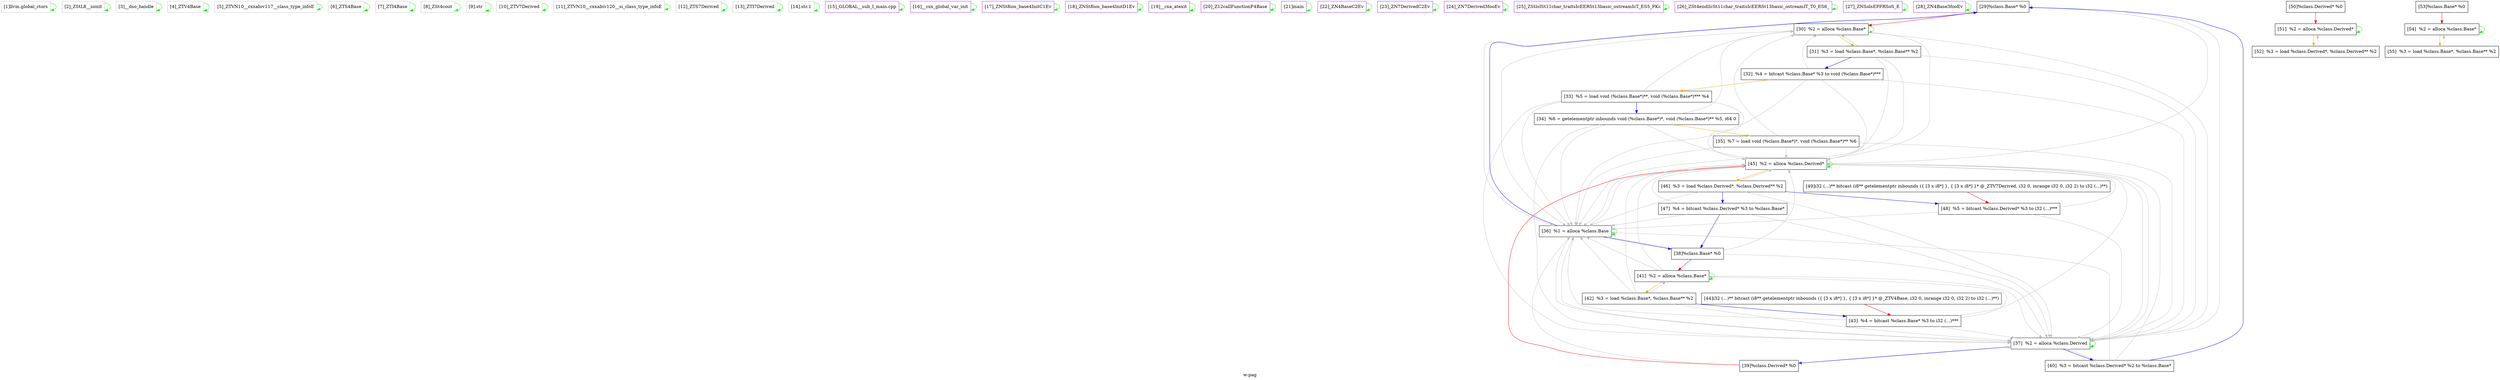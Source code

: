 digraph "w-pag"{
	label="w-pag";


	// Define the nodes
	N1 [shape=rectangle, color=grey,label="[1]llvm.global_ctors"];
	N2 [shape=rectangle, color=grey,label="[2]_ZStL8__ioinit"];
	N3 [shape=rectangle, color=grey,label="[3]__dso_handle"];
	N4 [shape=rectangle, color=grey,label="[4]_ZTV4Base"];
	N5 [shape=rectangle, color=grey,label="[5]_ZTVN10__cxxabiv117__class_type_infoE"];
	N6 [shape=rectangle, color=grey,label="[6]_ZTS4Base"];
	N7 [shape=rectangle, color=grey,label="[7]_ZTI4Base"];
	N8 [shape=rectangle, color=grey,label="[8]_ZSt4cout"];
	N9 [shape=rectangle, color=grey,label="[9].str"];
	N10 [shape=rectangle, color=grey,label="[10]_ZTV7Derived"];
	N11 [shape=rectangle, color=grey,label="[11]_ZTVN10__cxxabiv120__si_class_type_infoE"];
	N12 [shape=rectangle, color=grey,label="[12]_ZTS7Derived"];
	N13 [shape=rectangle, color=grey,label="[13]_ZTI7Derived"];
	N14 [shape=rectangle, color=grey,label="[14].str.1"];
	N15 [shape=rectangle, color=purple,label="[15]_GLOBAL__sub_I_main.cpp"];
	N16 [shape=rectangle, color=purple,label="[16]__cxx_global_var_init"];
	N17 [shape=rectangle, color=purple,label="[17]_ZNSt8ios_base4InitC1Ev"];
	N18 [shape=rectangle, color=purple,label="[18]_ZNSt8ios_base4InitD1Ev"];
	N19 [shape=rectangle, color=purple,label="[19]__cxa_atexit"];
	N20 [shape=rectangle, color=purple,label="[20]_Z12callFunctionP4Base"];
	N21 [shape=rectangle, color=purple,label="[21]main"];
	N22 [shape=rectangle, color=purple,label="[22]_ZN4BaseC2Ev"];
	N23 [shape=rectangle, color=purple,label="[23]_ZN7DerivedC2Ev"];
	N24 [shape=rectangle, color=purple,label="[24]_ZN7Derived3fooEv"];
	N25 [shape=rectangle, color=purple,label="[25]_ZStlsISt11char_traitsIcEERSt13basic_ostreamIcT_ES5_PKc"];
	N26 [shape=rectangle, color=purple,label="[26]_ZSt4endlIcSt11char_traitsIcEERSt13basic_ostreamIT_T0_ES6_"];
	N27 [shape=rectangle, color=purple,label="[27]_ZNSolsEPFRSoS_E"];
	N28 [shape=rectangle, color=purple,label="[28]_ZN4Base3fooEv"];
	N29 [shape=rectangle, color=black,label="[29]%class.Base* %0"];
	N30 [shape=rectangle, color=black,label="[30]  %2 = alloca %class.Base*"];
	N31 [shape=rectangle, color=black,label="[31]  %3 = load %class.Base*, %class.Base** %2"];
	N32 [shape=rectangle, color=black,label="[32]  %4 = bitcast %class.Base* %3 to void (%class.Base*)***"];
	N33 [shape=rectangle, color=black,label="[33]  %5 = load void (%class.Base*)**, void (%class.Base*)*** %4"];
	N34 [shape=rectangle, color=black,label="[34]  %6 = getelementptr inbounds void (%class.Base*)*, void (%class.Base*)** %5, i64 0"];
	N35 [shape=rectangle, color=black,label="[35]  %7 = load void (%class.Base*)*, void (%class.Base*)** %6"];
	N36 [shape=rectangle, color=black,label="[36]  %1 = alloca %class.Base"];
	N37 [shape=rectangle, color=black,label="[37]  %2 = alloca %class.Derived"];
	N38 [shape=rectangle, color=black,label="[38]%class.Base* %0"];
	N39 [shape=rectangle, color=black,label="[39]%class.Derived* %0"];
	N40 [shape=rectangle, color=black,label="[40]  %3 = bitcast %class.Derived* %2 to %class.Base*"];
	N41 [shape=rectangle, color=black,label="[41]  %2 = alloca %class.Base*"];
	N42 [shape=rectangle, color=black,label="[42]  %3 = load %class.Base*, %class.Base** %2"];
	N43 [shape=rectangle, color=black,label="[43]  %4 = bitcast %class.Base* %3 to i32 (...)***"];
	N44 [shape=rectangle, color=black,label="[44]i32 (...)** bitcast (i8** getelementptr inbounds ({ [3 x i8*] }, { [3 x i8*] }* @_ZTV4Base, i32 0, inrange i32 0, i32 2) to i32 (...)**)"];
	N45 [shape=rectangle, color=black,label="[45]  %2 = alloca %class.Derived*"];
	N46 [shape=rectangle, color=black,label="[46]  %3 = load %class.Derived*, %class.Derived** %2"];
	N47 [shape=rectangle, color=black,label="[47]  %4 = bitcast %class.Derived* %3 to %class.Base*"];
	N48 [shape=rectangle, color=black,label="[48]  %5 = bitcast %class.Derived* %3 to i32 (...)***"];
	N49 [shape=rectangle, color=black,label="[49]i32 (...)** bitcast (i8** getelementptr inbounds ({ [3 x i8*] }, { [3 x i8*] }* @_ZTV7Derived, i32 0, inrange i32 0, i32 2) to i32 (...)**)"];
	N50 [shape=rectangle, color=black,label="[50]%class.Derived* %0"];
	N51 [shape=rectangle, color=black,label="[51]  %2 = alloca %class.Derived*"];
	N52 [shape=rectangle, color=black,label="[52]  %3 = load %class.Derived*, %class.Derived** %2"];
	N53 [shape=rectangle, color=black,label="[53]%class.Base* %0"];
	N54 [shape=rectangle, color=black,label="[54]  %2 = alloca %class.Base*"];
	N55 [shape=rectangle, color=black,label="[55]  %3 = load %class.Base*, %class.Base** %2"];


	// Define the edges
	N1 -> N1[color=green,label=""];
	N2 -> N2[color=green,label=""];
	N3 -> N3[color=green,label=""];
	N4 -> N4[color=green,label=""];
	N5 -> N5[color=green,label=""];
	N6 -> N6[color=green,label=""];
	N7 -> N7[color=green,label=""];
	N8 -> N8[color=green,label=""];
	N9 -> N9[color=green,label=""];
	N10 -> N10[color=green,label=""];
	N11 -> N11[color=green,label=""];
	N12 -> N12[color=green,label=""];
	N13 -> N13[color=green,label=""];
	N14 -> N14[color=green,label=""];
	N15 -> N15[color=green,label=""];
	N16 -> N16[color=green,label=""];
	N17 -> N17[color=green,label=""];
	N18 -> N18[color=green,label=""];
	N19 -> N19[color=green,label=""];
	N20 -> N20[color=green,label=""];
	N21 -> N21[color=green,label=""];
	N22 -> N22[color=green,label=""];
	N23 -> N23[color=green,label=""];
	N24 -> N24[color=green,label=""];
	N25 -> N25[color=green,label=""];
	N26 -> N26[color=green,label=""];
	N27 -> N27[color=green,label=""];
	N28 -> N28[color=green,label=""];
	N29 -> N30[color=red,label=""];
	N29 -> N36[color=grey,label=""];
	N29 -> N37[color=grey,label=""];
	N29 -> N45[color=grey,label=""];
	N30 -> N30[color=green,label=""];
	N30 -> N31[color=orange,label=""];
	N30 -> N36[color=grey,label=""];
	N30 -> N37[color=grey,label=""];
	N30 -> N45[color=grey,label=""];
	N31 -> N30[color=grey,label=""];
	N31 -> N32[color=blue,label=""];
	N31 -> N36[color=grey,label=""];
	N31 -> N37[color=grey,label=""];
	N31 -> N45[color=grey,label=""];
	N32 -> N30[color=grey,label=""];
	N32 -> N33[color=orange,label=""];
	N32 -> N36[color=grey,label=""];
	N32 -> N37[color=grey,label=""];
	N32 -> N45[color=grey,label=""];
	N33 -> N30[color=grey,label=""];
	N33 -> N34[color=blue,label=""];
	N33 -> N36[color=grey,label=""];
	N33 -> N37[color=grey,label=""];
	N33 -> N45[color=grey,label=""];
	N34 -> N30[color=grey,label=""];
	N34 -> N35[color=orange,label=""];
	N34 -> N36[color=grey,label=""];
	N34 -> N37[color=grey,label=""];
	N34 -> N45[color=grey,label=""];
	N35 -> N30[color=grey,label=""];
	N35 -> N36[color=grey,label=""];
	N35 -> N37[color=grey,label=""];
	N35 -> N45[color=grey,label=""];
	N36 -> N29[color=blue,label=""];
	N36 -> N36[color=green,label=""];
	N36 -> N37[color=grey,label=""];
	N36 -> N38[color=blue,label=""];
	N36 -> N45[color=grey,label=""];
	N37 -> N36[color=grey,label=""];
	N37 -> N37[color=green,label=""];
	N37 -> N39[color=blue,label=""];
	N37 -> N40[color=blue,label=""];
	N37 -> N45[color=grey,label=""];
	N38 -> N36[color=grey,label=""];
	N38 -> N37[color=grey,label=""];
	N38 -> N41[color=red,label=""];
	N38 -> N45[color=grey,label=""];
	N39 -> N36[color=grey,label=""];
	N39 -> N37[color=grey,label=""];
	N39 -> N45[color=red,label=""];
	N40 -> N29[color=blue,label=""];
	N40 -> N36[color=grey,label=""];
	N40 -> N37[color=grey,label=""];
	N40 -> N45[color=grey,label=""];
	N41 -> N36[color=grey,label=""];
	N41 -> N37[color=grey,label=""];
	N41 -> N41[color=green,label=""];
	N41 -> N42[color=orange,label=""];
	N41 -> N45[color=grey,label=""];
	N42 -> N36[color=grey,label=""];
	N42 -> N37[color=grey,label=""];
	N42 -> N41[color=grey,label=""];
	N42 -> N43[color=blue,label=""];
	N42 -> N45[color=grey,label=""];
	N43 -> N36[color=grey,label=""];
	N43 -> N37[color=grey,label=""];
	N43 -> N41[color=grey,label=""];
	N43 -> N45[color=grey,label=""];
	N44 -> N43[color=red,label=""];
	N45 -> N36[color=grey,label=""];
	N45 -> N37[color=grey,label=""];
	N45 -> N45[color=green,label=""];
	N45 -> N46[color=orange,label=""];
	N46 -> N36[color=grey,label=""];
	N46 -> N37[color=grey,label=""];
	N46 -> N45[color=grey,label=""];
	N46 -> N47[color=blue,label=""];
	N46 -> N48[color=blue,label=""];
	N47 -> N36[color=grey,label=""];
	N47 -> N37[color=grey,label=""];
	N47 -> N38[color=blue,label=""];
	N47 -> N45[color=grey,label=""];
	N48 -> N36[color=grey,label=""];
	N48 -> N37[color=grey,label=""];
	N48 -> N45[color=grey,label=""];
	N49 -> N48[color=red,label=""];
	N50 -> N51[color=red,label=""];
	N51 -> N51[color=green,label=""];
	N51 -> N52[color=orange,label=""];
	N52 -> N51[color=grey,label=""];
	N53 -> N54[color=red,label=""];
	N54 -> N54[color=green,label=""];
	N54 -> N55[color=orange,label=""];
	N55 -> N54[color=grey,label=""];
}
